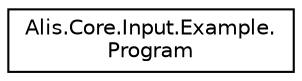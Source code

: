 digraph "Graphical Class Hierarchy"
{
 // LATEX_PDF_SIZE
  edge [fontname="Helvetica",fontsize="10",labelfontname="Helvetica",labelfontsize="10"];
  node [fontname="Helvetica",fontsize="10",shape=record];
  rankdir="LR";
  Node0 [label="Alis.Core.Input.Example.\lProgram",height=0.2,width=0.4,color="black", fillcolor="white", style="filled",URL="$class_alis_1_1_core_1_1_input_1_1_example_1_1_program.html",tooltip="The program class"];
}
